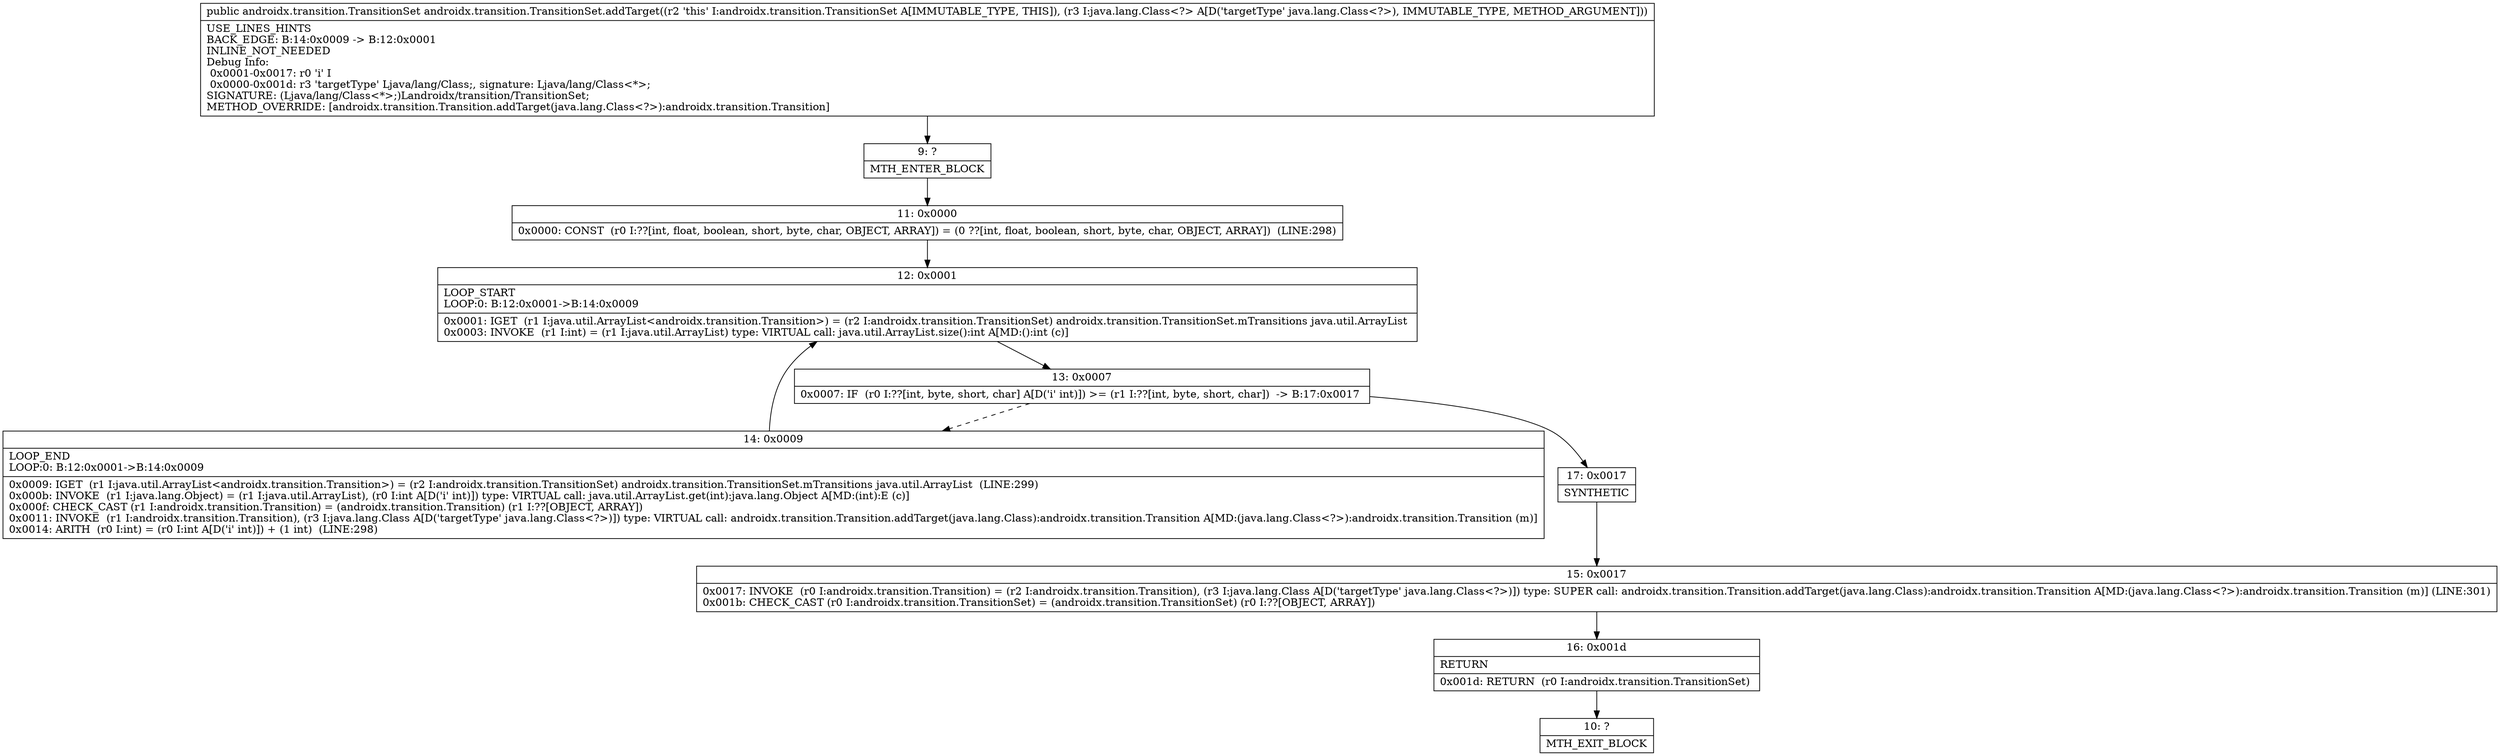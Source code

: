 digraph "CFG forandroidx.transition.TransitionSet.addTarget(Ljava\/lang\/Class;)Landroidx\/transition\/TransitionSet;" {
Node_9 [shape=record,label="{9\:\ ?|MTH_ENTER_BLOCK\l}"];
Node_11 [shape=record,label="{11\:\ 0x0000|0x0000: CONST  (r0 I:??[int, float, boolean, short, byte, char, OBJECT, ARRAY]) = (0 ??[int, float, boolean, short, byte, char, OBJECT, ARRAY])  (LINE:298)\l}"];
Node_12 [shape=record,label="{12\:\ 0x0001|LOOP_START\lLOOP:0: B:12:0x0001\-\>B:14:0x0009\l|0x0001: IGET  (r1 I:java.util.ArrayList\<androidx.transition.Transition\>) = (r2 I:androidx.transition.TransitionSet) androidx.transition.TransitionSet.mTransitions java.util.ArrayList \l0x0003: INVOKE  (r1 I:int) = (r1 I:java.util.ArrayList) type: VIRTUAL call: java.util.ArrayList.size():int A[MD:():int (c)]\l}"];
Node_13 [shape=record,label="{13\:\ 0x0007|0x0007: IF  (r0 I:??[int, byte, short, char] A[D('i' int)]) \>= (r1 I:??[int, byte, short, char])  \-\> B:17:0x0017 \l}"];
Node_14 [shape=record,label="{14\:\ 0x0009|LOOP_END\lLOOP:0: B:12:0x0001\-\>B:14:0x0009\l|0x0009: IGET  (r1 I:java.util.ArrayList\<androidx.transition.Transition\>) = (r2 I:androidx.transition.TransitionSet) androidx.transition.TransitionSet.mTransitions java.util.ArrayList  (LINE:299)\l0x000b: INVOKE  (r1 I:java.lang.Object) = (r1 I:java.util.ArrayList), (r0 I:int A[D('i' int)]) type: VIRTUAL call: java.util.ArrayList.get(int):java.lang.Object A[MD:(int):E (c)]\l0x000f: CHECK_CAST (r1 I:androidx.transition.Transition) = (androidx.transition.Transition) (r1 I:??[OBJECT, ARRAY]) \l0x0011: INVOKE  (r1 I:androidx.transition.Transition), (r3 I:java.lang.Class A[D('targetType' java.lang.Class\<?\>)]) type: VIRTUAL call: androidx.transition.Transition.addTarget(java.lang.Class):androidx.transition.Transition A[MD:(java.lang.Class\<?\>):androidx.transition.Transition (m)]\l0x0014: ARITH  (r0 I:int) = (r0 I:int A[D('i' int)]) + (1 int)  (LINE:298)\l}"];
Node_17 [shape=record,label="{17\:\ 0x0017|SYNTHETIC\l}"];
Node_15 [shape=record,label="{15\:\ 0x0017|0x0017: INVOKE  (r0 I:androidx.transition.Transition) = (r2 I:androidx.transition.Transition), (r3 I:java.lang.Class A[D('targetType' java.lang.Class\<?\>)]) type: SUPER call: androidx.transition.Transition.addTarget(java.lang.Class):androidx.transition.Transition A[MD:(java.lang.Class\<?\>):androidx.transition.Transition (m)] (LINE:301)\l0x001b: CHECK_CAST (r0 I:androidx.transition.TransitionSet) = (androidx.transition.TransitionSet) (r0 I:??[OBJECT, ARRAY]) \l}"];
Node_16 [shape=record,label="{16\:\ 0x001d|RETURN\l|0x001d: RETURN  (r0 I:androidx.transition.TransitionSet) \l}"];
Node_10 [shape=record,label="{10\:\ ?|MTH_EXIT_BLOCK\l}"];
MethodNode[shape=record,label="{public androidx.transition.TransitionSet androidx.transition.TransitionSet.addTarget((r2 'this' I:androidx.transition.TransitionSet A[IMMUTABLE_TYPE, THIS]), (r3 I:java.lang.Class\<?\> A[D('targetType' java.lang.Class\<?\>), IMMUTABLE_TYPE, METHOD_ARGUMENT]))  | USE_LINES_HINTS\lBACK_EDGE: B:14:0x0009 \-\> B:12:0x0001\lINLINE_NOT_NEEDED\lDebug Info:\l  0x0001\-0x0017: r0 'i' I\l  0x0000\-0x001d: r3 'targetType' Ljava\/lang\/Class;, signature: Ljava\/lang\/Class\<*\>;\lSIGNATURE: (Ljava\/lang\/Class\<*\>;)Landroidx\/transition\/TransitionSet;\lMETHOD_OVERRIDE: [androidx.transition.Transition.addTarget(java.lang.Class\<?\>):androidx.transition.Transition]\l}"];
MethodNode -> Node_9;Node_9 -> Node_11;
Node_11 -> Node_12;
Node_12 -> Node_13;
Node_13 -> Node_14[style=dashed];
Node_13 -> Node_17;
Node_14 -> Node_12;
Node_17 -> Node_15;
Node_15 -> Node_16;
Node_16 -> Node_10;
}

